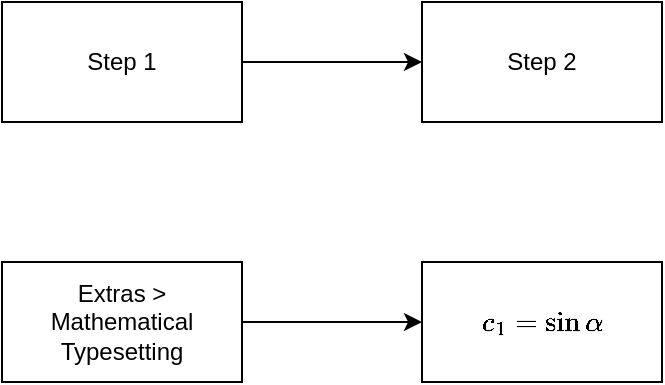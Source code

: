 <mxfile version="13.10.0" type="device"><diagram id="DmoSNX9oXBF9qs0WU7iv" name="Page-1"><mxGraphModel dx="1102" dy="821" grid="1" gridSize="10" guides="1" tooltips="1" connect="1" arrows="1" fold="1" page="1" pageScale="1" pageWidth="1400" pageHeight="900" math="1" shadow="0"><root><mxCell id="0"/><mxCell id="1" parent="0"/><mxCell id="0jjSWZ7ON5VFxW7TBjzg-3" style="edgeStyle=orthogonalEdgeStyle;rounded=0;orthogonalLoop=1;jettySize=auto;html=1;entryX=0;entryY=0.5;entryDx=0;entryDy=0;" edge="1" parent="1" source="0jjSWZ7ON5VFxW7TBjzg-1" target="0jjSWZ7ON5VFxW7TBjzg-2"><mxGeometry relative="1" as="geometry"/></mxCell><mxCell id="0jjSWZ7ON5VFxW7TBjzg-1" value="Step 1" style="rounded=0;whiteSpace=wrap;html=1;" vertex="1" parent="1"><mxGeometry x="110" y="90" width="120" height="60" as="geometry"/></mxCell><mxCell id="0jjSWZ7ON5VFxW7TBjzg-2" value="Step 2" style="rounded=0;whiteSpace=wrap;html=1;" vertex="1" parent="1"><mxGeometry x="320" y="90" width="120" height="60" as="geometry"/></mxCell><mxCell id="0jjSWZ7ON5VFxW7TBjzg-6" style="edgeStyle=orthogonalEdgeStyle;rounded=0;orthogonalLoop=1;jettySize=auto;html=1;exitX=1;exitY=0.5;exitDx=0;exitDy=0;entryX=0;entryY=0.5;entryDx=0;entryDy=0;" edge="1" parent="1" source="0jjSWZ7ON5VFxW7TBjzg-4" target="0jjSWZ7ON5VFxW7TBjzg-5"><mxGeometry relative="1" as="geometry"/></mxCell><mxCell id="0jjSWZ7ON5VFxW7TBjzg-4" value="Extras &amp;gt; Mathematical Typesetting" style="rounded=0;whiteSpace=wrap;html=1;" vertex="1" parent="1"><mxGeometry x="110" y="220" width="120" height="60" as="geometry"/></mxCell><mxCell id="0jjSWZ7ON5VFxW7TBjzg-5" value="$$ c_{1} = \sin \alpha $$" style="rounded=0;whiteSpace=wrap;html=1;" vertex="1" parent="1"><mxGeometry x="320" y="220" width="120" height="60" as="geometry"/></mxCell></root></mxGraphModel></diagram></mxfile>